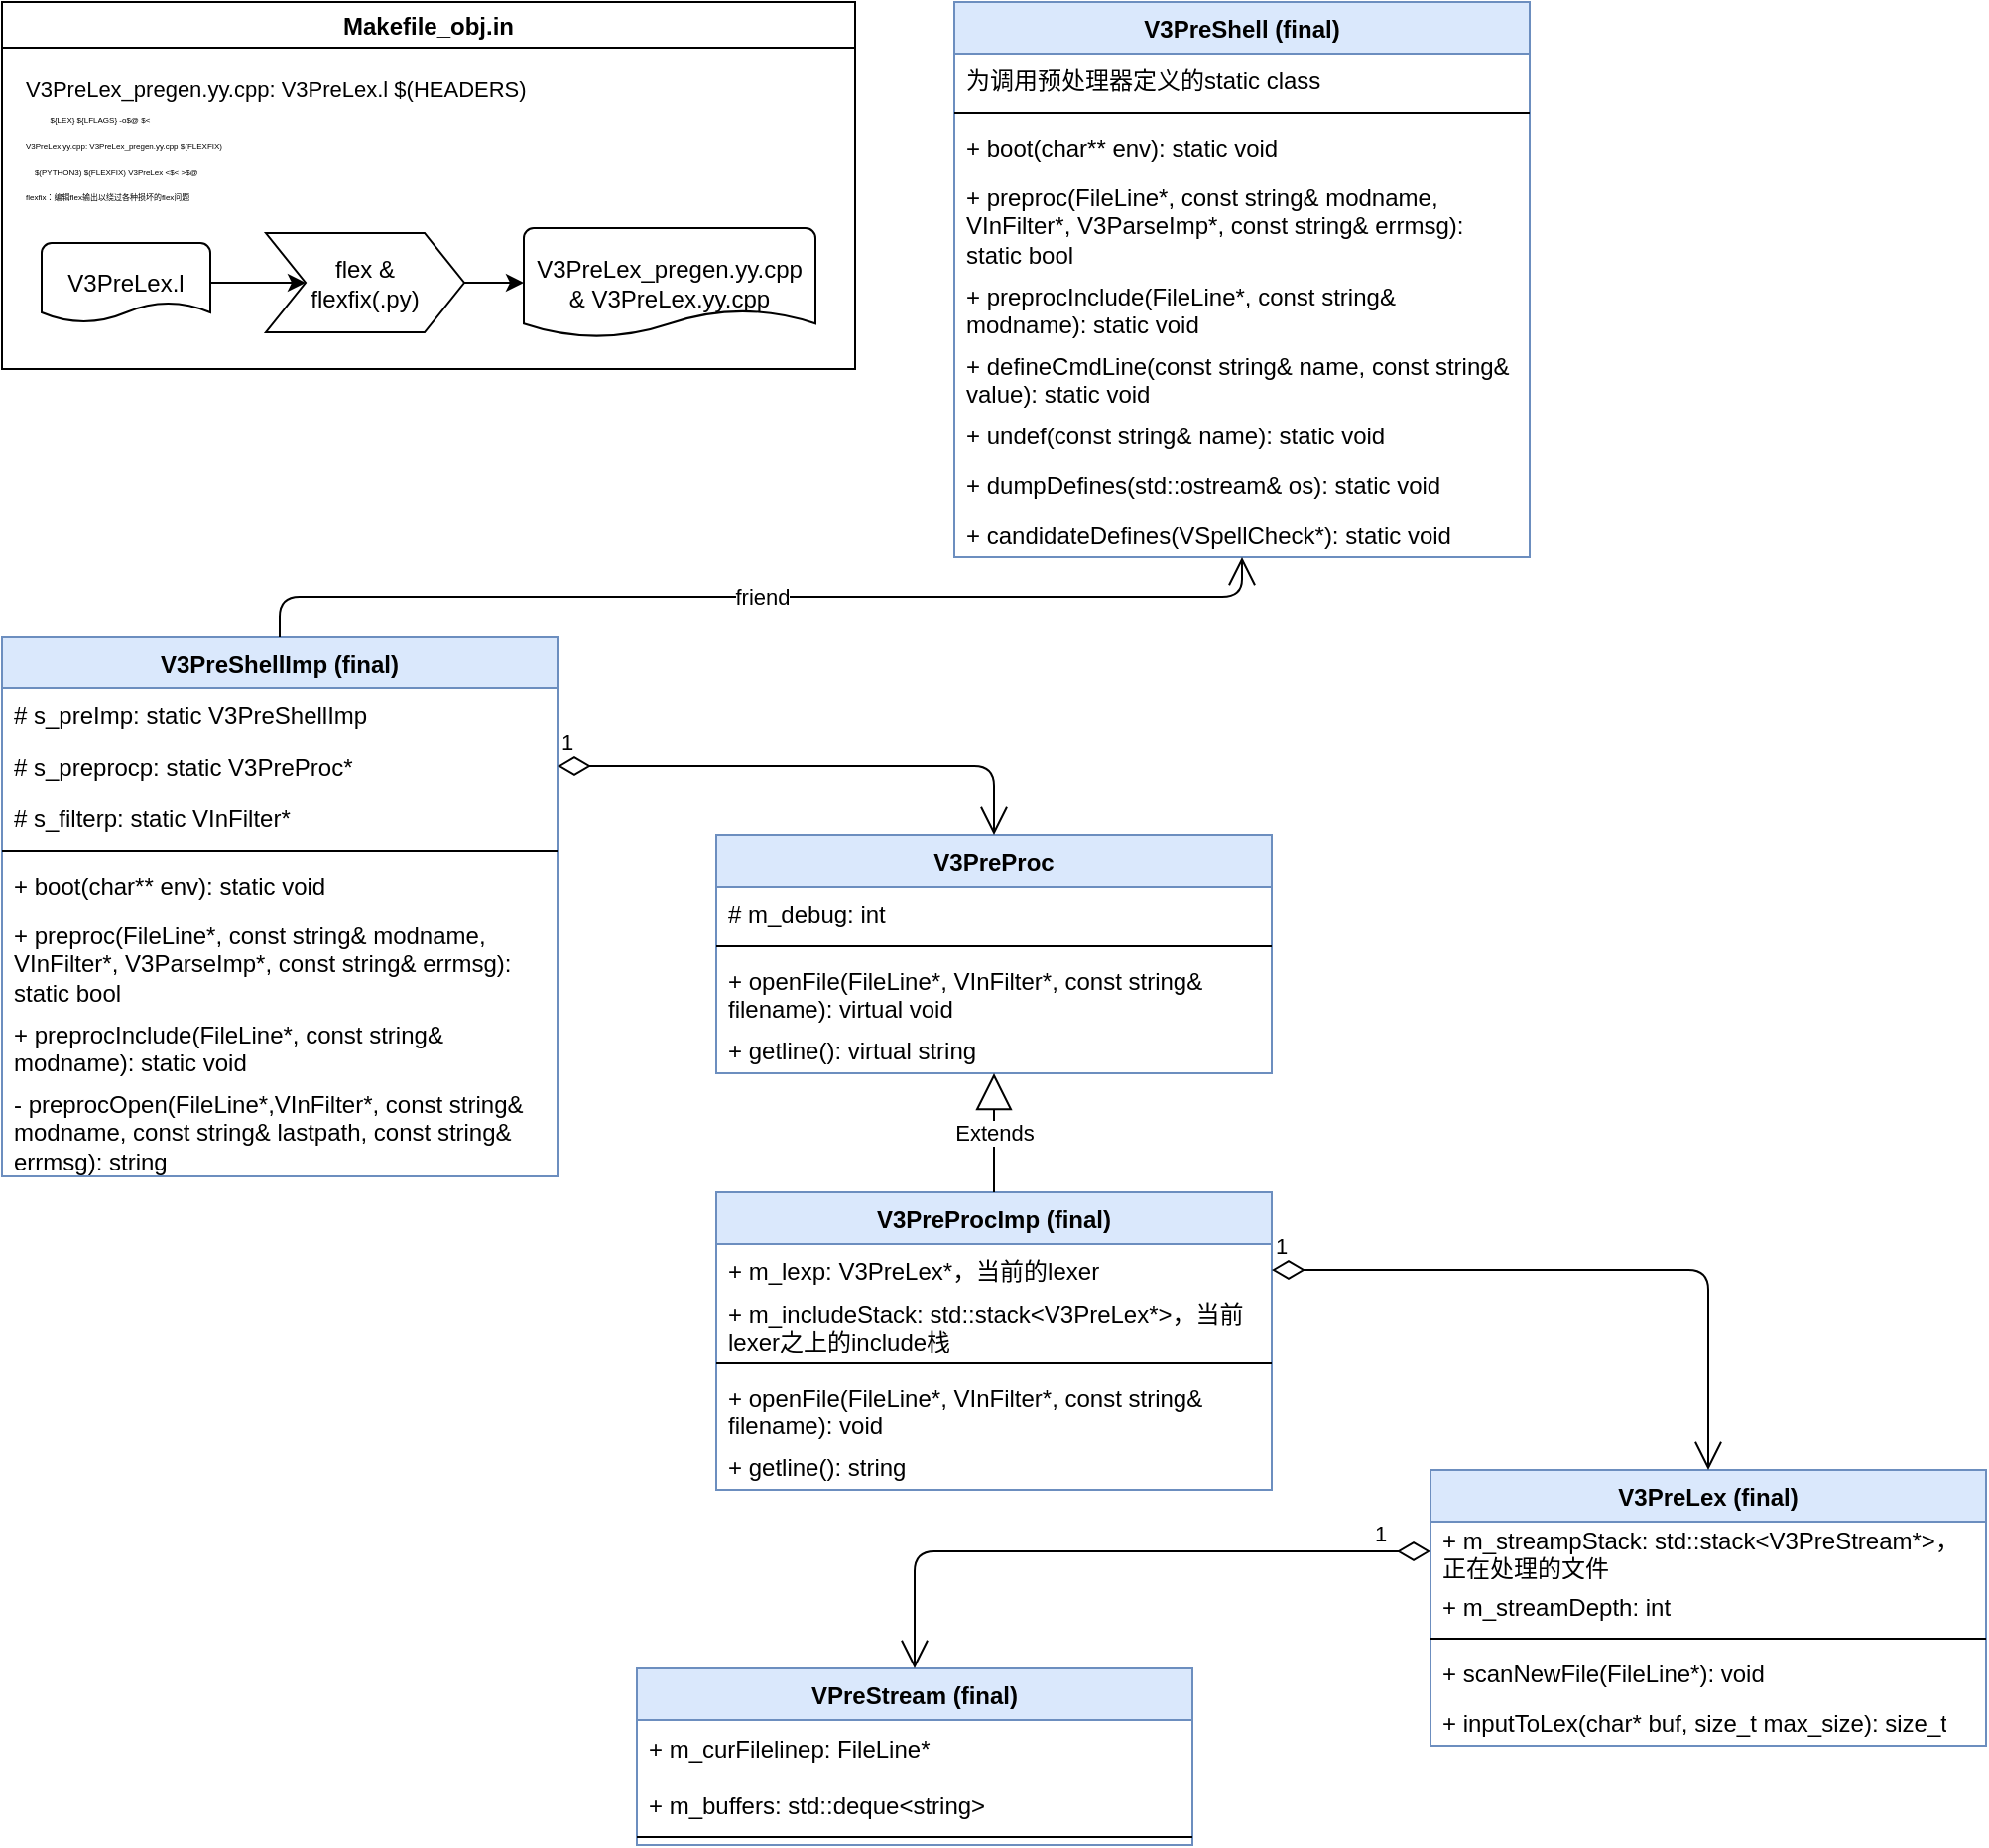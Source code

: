 <mxfile version="14.8.4" type="github">
  <diagram id="IGmrRcJs-5kOvxcU8E9H" name="第 1 页">
    <mxGraphModel dx="2571" dy="762" grid="1" gridSize="10" guides="1" tooltips="1" connect="1" arrows="1" fold="1" page="1" pageScale="1" pageWidth="1169" pageHeight="827" math="0" shadow="0">
      <root>
        <mxCell id="0" />
        <mxCell id="1" parent="0" />
        <mxCell id="jy8tWq2FMprEvK_Brc5D-1" value="Makefile_obj.in" style="swimlane;strokeWidth=1;" vertex="1" parent="1">
          <mxGeometry x="-1120" y="40" width="430" height="185" as="geometry" />
        </mxCell>
        <mxCell id="jy8tWq2FMprEvK_Brc5D-8" value="&lt;font style=&quot;font-size: 11px&quot;&gt;V3PreLex_pregen.yy.cpp: V3PreLex.l $(HEADERS)&lt;br&gt;&amp;nbsp; &amp;nbsp;&amp;nbsp;&lt;span style=&quot;font-size: 4px ; text-align: center&quot;&gt;${LEX} ${LFLAGS} -o$@ $&amp;lt;&lt;br&gt;V3PreLex.yy.cpp: V3PreLex_pregen.yy.cpp $(FLEXFIX)&lt;br&gt;&amp;nbsp; &amp;nbsp; $(PYTHON3) $(FLEXFIX) V3PreLex &amp;lt;$&amp;lt; &amp;gt;$@&lt;br&gt;flexfix：编辑flex输出以绕过各种损坏的flex问题&lt;br&gt;&lt;/span&gt;&lt;/font&gt;" style="text;whiteSpace=wrap;html=1;fontSize=4;verticalAlign=middle;align=left;" vertex="1" parent="jy8tWq2FMprEvK_Brc5D-1">
          <mxGeometry x="10" y="35" width="410" height="70" as="geometry" />
        </mxCell>
        <mxCell id="jy8tWq2FMprEvK_Brc5D-9" value="V3PreLex.l" style="strokeWidth=1;html=1;shape=mxgraph.flowchart.document2;whiteSpace=wrap;size=0.25;" vertex="1" parent="jy8tWq2FMprEvK_Brc5D-1">
          <mxGeometry x="20" y="121.5" width="85" height="40" as="geometry" />
        </mxCell>
        <mxCell id="jy8tWq2FMprEvK_Brc5D-10" value="flex &amp;amp;&lt;br&gt;flexfix(.py)" style="shape=step;perimeter=stepPerimeter;whiteSpace=wrap;html=1;fixedSize=1;strokeWidth=1;" vertex="1" parent="jy8tWq2FMprEvK_Brc5D-1">
          <mxGeometry x="133" y="116.5" width="100" height="50" as="geometry" />
        </mxCell>
        <mxCell id="jy8tWq2FMprEvK_Brc5D-11" value="" style="edgeStyle=orthogonalEdgeStyle;rounded=0;jumpSize=6;orthogonalLoop=1;jettySize=auto;html=1;strokeWidth=1;" edge="1" parent="jy8tWq2FMprEvK_Brc5D-1" source="jy8tWq2FMprEvK_Brc5D-9" target="jy8tWq2FMprEvK_Brc5D-10">
          <mxGeometry relative="1" as="geometry" />
        </mxCell>
        <mxCell id="jy8tWq2FMprEvK_Brc5D-12" value="V3PreLex_pregen.yy.cpp&lt;br&gt;&amp;amp;&amp;nbsp;V3PreLex.yy.cpp" style="strokeWidth=1;html=1;shape=mxgraph.flowchart.document2;whiteSpace=wrap;size=0.25;" vertex="1" parent="jy8tWq2FMprEvK_Brc5D-1">
          <mxGeometry x="263" y="114" width="147" height="55" as="geometry" />
        </mxCell>
        <mxCell id="jy8tWq2FMprEvK_Brc5D-13" value="" style="edgeStyle=orthogonalEdgeStyle;rounded=0;jumpSize=6;orthogonalLoop=1;jettySize=auto;html=1;strokeWidth=1;" edge="1" parent="jy8tWq2FMprEvK_Brc5D-1" source="jy8tWq2FMprEvK_Brc5D-10" target="jy8tWq2FMprEvK_Brc5D-12">
          <mxGeometry relative="1" as="geometry" />
        </mxCell>
        <mxCell id="jy8tWq2FMprEvK_Brc5D-14" value="V3PreShellImp (final)" style="swimlane;fontStyle=1;align=center;verticalAlign=top;childLayout=stackLayout;horizontal=1;startSize=26;horizontalStack=0;resizeParent=1;resizeParentMax=0;resizeLast=0;collapsible=1;marginBottom=0;fillColor=#dae8fc;strokeColor=#6c8ebf;" vertex="1" parent="1">
          <mxGeometry x="-1120" y="360" width="280" height="272" as="geometry">
            <mxRectangle x="-276.5" y="404" width="140" height="26" as="alternateBounds" />
          </mxGeometry>
        </mxCell>
        <mxCell id="jy8tWq2FMprEvK_Brc5D-15" value="# s_preImp: static V3PreShellImp" style="text;strokeColor=none;fillColor=none;align=left;verticalAlign=middle;spacingLeft=4;spacingRight=4;overflow=hidden;rotatable=0;points=[[0,0.5],[1,0.5]];portConstraint=eastwest;fontStyle=0" vertex="1" parent="jy8tWq2FMprEvK_Brc5D-14">
          <mxGeometry y="26" width="280" height="26" as="geometry" />
        </mxCell>
        <mxCell id="jy8tWq2FMprEvK_Brc5D-16" value="# s_preprocp: static V3PreProc*" style="text;strokeColor=none;fillColor=none;align=left;verticalAlign=middle;spacingLeft=4;spacingRight=4;overflow=hidden;rotatable=0;points=[[0,0.5],[1,0.5]];portConstraint=eastwest;" vertex="1" parent="jy8tWq2FMprEvK_Brc5D-14">
          <mxGeometry y="52" width="280" height="26" as="geometry" />
        </mxCell>
        <mxCell id="jy8tWq2FMprEvK_Brc5D-18" value="# s_filterp: static VInFilter*" style="text;strokeColor=none;fillColor=none;align=left;verticalAlign=middle;spacingLeft=4;spacingRight=4;overflow=hidden;rotatable=0;points=[[0,0.5],[1,0.5]];portConstraint=eastwest;" vertex="1" parent="jy8tWq2FMprEvK_Brc5D-14">
          <mxGeometry y="78" width="280" height="26" as="geometry" />
        </mxCell>
        <mxCell id="jy8tWq2FMprEvK_Brc5D-20" value="" style="line;strokeWidth=1;fillColor=none;align=left;verticalAlign=middle;spacingTop=-1;spacingLeft=3;spacingRight=3;rotatable=0;labelPosition=right;points=[];portConstraint=eastwest;" vertex="1" parent="jy8tWq2FMprEvK_Brc5D-14">
          <mxGeometry y="104" width="280" height="8" as="geometry" />
        </mxCell>
        <mxCell id="jy8tWq2FMprEvK_Brc5D-34" value="+ boot(char** env): static void" style="text;strokeColor=none;fillColor=none;align=left;verticalAlign=top;spacingLeft=4;spacingRight=4;overflow=hidden;rotatable=0;points=[[0,0.5],[1,0.5]];portConstraint=eastwest;" vertex="1" parent="jy8tWq2FMprEvK_Brc5D-14">
          <mxGeometry y="112" width="280" height="25" as="geometry" />
        </mxCell>
        <mxCell id="jy8tWq2FMprEvK_Brc5D-36" value="+ preproc(FileLine*, const string&amp; modname, VInFilter*, V3ParseImp*, const string&amp; errmsg): static bool" style="text;strokeColor=none;fillColor=none;align=left;verticalAlign=top;spacingLeft=4;spacingRight=4;overflow=hidden;rotatable=0;points=[[0,0.5],[1,0.5]];portConstraint=eastwest;whiteSpace=wrap;" vertex="1" parent="jy8tWq2FMprEvK_Brc5D-14">
          <mxGeometry y="137" width="280" height="50" as="geometry" />
        </mxCell>
        <mxCell id="jy8tWq2FMprEvK_Brc5D-37" value="+ preprocInclude(FileLine*, const string&amp; modname): static void" style="text;strokeColor=none;fillColor=none;align=left;verticalAlign=top;spacingLeft=4;spacingRight=4;overflow=hidden;rotatable=0;points=[[0,0.5],[1,0.5]];portConstraint=eastwest;whiteSpace=wrap;" vertex="1" parent="jy8tWq2FMprEvK_Brc5D-14">
          <mxGeometry y="187" width="280" height="35" as="geometry" />
        </mxCell>
        <mxCell id="jy8tWq2FMprEvK_Brc5D-38" value="- preprocOpen(FileLine*,VInFilter*, const string&amp; modname, const string&amp; lastpath, const string&amp; errmsg): string" style="text;strokeColor=none;fillColor=none;align=left;verticalAlign=top;spacingLeft=4;spacingRight=4;overflow=hidden;rotatable=0;points=[[0,0.5],[1,0.5]];portConstraint=eastwest;whiteSpace=wrap;" vertex="1" parent="jy8tWq2FMprEvK_Brc5D-14">
          <mxGeometry y="222" width="280" height="50" as="geometry" />
        </mxCell>
        <mxCell id="jy8tWq2FMprEvK_Brc5D-23" value="V3PreShell (final)" style="swimlane;fontStyle=1;align=center;verticalAlign=top;childLayout=stackLayout;horizontal=1;startSize=26;horizontalStack=0;resizeParent=1;resizeParentMax=0;resizeLast=0;collapsible=1;marginBottom=0;fillColor=#dae8fc;strokeColor=#6c8ebf;" vertex="1" parent="1">
          <mxGeometry x="-640" y="40" width="290" height="280" as="geometry">
            <mxRectangle x="-530" y="330" width="120" height="26" as="alternateBounds" />
          </mxGeometry>
        </mxCell>
        <mxCell id="jy8tWq2FMprEvK_Brc5D-24" value="为调用预处理器定义的static class" style="text;strokeColor=none;fillColor=none;align=left;verticalAlign=top;spacingLeft=4;spacingRight=4;overflow=hidden;rotatable=0;points=[[0,0.5],[1,0.5]];portConstraint=eastwest;" vertex="1" parent="jy8tWq2FMprEvK_Brc5D-23">
          <mxGeometry y="26" width="290" height="26" as="geometry" />
        </mxCell>
        <mxCell id="jy8tWq2FMprEvK_Brc5D-25" value="" style="line;strokeWidth=1;fillColor=none;align=left;verticalAlign=middle;spacingTop=-1;spacingLeft=3;spacingRight=3;rotatable=0;labelPosition=right;points=[];portConstraint=eastwest;" vertex="1" parent="jy8tWq2FMprEvK_Brc5D-23">
          <mxGeometry y="52" width="290" height="8" as="geometry" />
        </mxCell>
        <mxCell id="jy8tWq2FMprEvK_Brc5D-26" value="+ boot(char** env): static void" style="text;strokeColor=none;fillColor=none;align=left;verticalAlign=top;spacingLeft=4;spacingRight=4;overflow=hidden;rotatable=0;points=[[0,0.5],[1,0.5]];portConstraint=eastwest;" vertex="1" parent="jy8tWq2FMprEvK_Brc5D-23">
          <mxGeometry y="60" width="290" height="25" as="geometry" />
        </mxCell>
        <mxCell id="jy8tWq2FMprEvK_Brc5D-27" value="+ preproc(FileLine*, const string&amp; modname, VInFilter*, V3ParseImp*, const string&amp; errmsg): static bool" style="text;strokeColor=none;fillColor=none;align=left;verticalAlign=top;spacingLeft=4;spacingRight=4;overflow=hidden;rotatable=0;points=[[0,0.5],[1,0.5]];portConstraint=eastwest;whiteSpace=wrap;" vertex="1" parent="jy8tWq2FMprEvK_Brc5D-23">
          <mxGeometry y="85" width="290" height="50" as="geometry" />
        </mxCell>
        <mxCell id="jy8tWq2FMprEvK_Brc5D-28" value="+ preprocInclude(FileLine*, const string&amp; modname): static void" style="text;strokeColor=none;fillColor=none;align=left;verticalAlign=top;spacingLeft=4;spacingRight=4;overflow=hidden;rotatable=0;points=[[0,0.5],[1,0.5]];portConstraint=eastwest;whiteSpace=wrap;" vertex="1" parent="jy8tWq2FMprEvK_Brc5D-23">
          <mxGeometry y="135" width="290" height="35" as="geometry" />
        </mxCell>
        <mxCell id="jy8tWq2FMprEvK_Brc5D-29" value="+ defineCmdLine(const string&amp; name, const string&amp; value): static void" style="text;strokeColor=none;fillColor=none;align=left;verticalAlign=top;spacingLeft=4;spacingRight=4;overflow=hidden;rotatable=0;points=[[0,0.5],[1,0.5]];portConstraint=eastwest;whiteSpace=wrap;" vertex="1" parent="jy8tWq2FMprEvK_Brc5D-23">
          <mxGeometry y="170" width="290" height="35" as="geometry" />
        </mxCell>
        <mxCell id="jy8tWq2FMprEvK_Brc5D-30" value="+ undef(const string&amp; name): static void" style="text;strokeColor=none;fillColor=none;align=left;verticalAlign=top;spacingLeft=4;spacingRight=4;overflow=hidden;rotatable=0;points=[[0,0.5],[1,0.5]];portConstraint=eastwest;whiteSpace=wrap;" vertex="1" parent="jy8tWq2FMprEvK_Brc5D-23">
          <mxGeometry y="205" width="290" height="25" as="geometry" />
        </mxCell>
        <mxCell id="jy8tWq2FMprEvK_Brc5D-31" value="+ dumpDefines(std::ostream&amp; os): static void" style="text;strokeColor=none;fillColor=none;align=left;verticalAlign=top;spacingLeft=4;spacingRight=4;overflow=hidden;rotatable=0;points=[[0,0.5],[1,0.5]];portConstraint=eastwest;whiteSpace=wrap;" vertex="1" parent="jy8tWq2FMprEvK_Brc5D-23">
          <mxGeometry y="230" width="290" height="25" as="geometry" />
        </mxCell>
        <mxCell id="jy8tWq2FMprEvK_Brc5D-32" value="+ candidateDefines(VSpellCheck*): static void" style="text;strokeColor=none;fillColor=none;align=left;verticalAlign=top;spacingLeft=4;spacingRight=4;overflow=hidden;rotatable=0;points=[[0,0.5],[1,0.5]];portConstraint=eastwest;whiteSpace=wrap;" vertex="1" parent="jy8tWq2FMprEvK_Brc5D-23">
          <mxGeometry y="255" width="290" height="25" as="geometry" />
        </mxCell>
        <mxCell id="jy8tWq2FMprEvK_Brc5D-33" value="friend" style="endArrow=open;endFill=1;endSize=12;html=1;exitX=0.5;exitY=0;exitDx=0;exitDy=0;edgeStyle=orthogonalEdgeStyle;" edge="1" parent="1" source="jy8tWq2FMprEvK_Brc5D-14" target="jy8tWq2FMprEvK_Brc5D-23">
          <mxGeometry width="160" relative="1" as="geometry">
            <mxPoint x="-1060" y="320" as="sourcePoint" />
            <mxPoint x="-900" y="320" as="targetPoint" />
          </mxGeometry>
        </mxCell>
        <mxCell id="jy8tWq2FMprEvK_Brc5D-39" value="V3PreProc" style="swimlane;fontStyle=1;align=center;verticalAlign=top;childLayout=stackLayout;horizontal=1;startSize=26;horizontalStack=0;resizeParent=1;resizeParentMax=0;resizeLast=0;collapsible=1;marginBottom=0;fillColor=#dae8fc;strokeColor=#6c8ebf;" vertex="1" parent="1">
          <mxGeometry x="-760" y="460" width="280" height="120" as="geometry">
            <mxRectangle x="-276.5" y="404" width="140" height="26" as="alternateBounds" />
          </mxGeometry>
        </mxCell>
        <mxCell id="jy8tWq2FMprEvK_Brc5D-42" value="# m_debug: int" style="text;strokeColor=none;fillColor=none;align=left;verticalAlign=middle;spacingLeft=4;spacingRight=4;overflow=hidden;rotatable=0;points=[[0,0.5],[1,0.5]];portConstraint=eastwest;" vertex="1" parent="jy8tWq2FMprEvK_Brc5D-39">
          <mxGeometry y="26" width="280" height="26" as="geometry" />
        </mxCell>
        <mxCell id="jy8tWq2FMprEvK_Brc5D-43" value="" style="line;strokeWidth=1;fillColor=none;align=left;verticalAlign=middle;spacingTop=-1;spacingLeft=3;spacingRight=3;rotatable=0;labelPosition=right;points=[];portConstraint=eastwest;" vertex="1" parent="jy8tWq2FMprEvK_Brc5D-39">
          <mxGeometry y="52" width="280" height="8" as="geometry" />
        </mxCell>
        <mxCell id="jy8tWq2FMprEvK_Brc5D-44" value="+ openFile(FileLine*, VInFilter*, const string&amp; filename): virtual void" style="text;strokeColor=none;fillColor=none;align=left;verticalAlign=top;spacingLeft=4;spacingRight=4;overflow=hidden;rotatable=0;points=[[0,0.5],[1,0.5]];portConstraint=eastwest;whiteSpace=wrap;" vertex="1" parent="jy8tWq2FMprEvK_Brc5D-39">
          <mxGeometry y="60" width="280" height="35" as="geometry" />
        </mxCell>
        <mxCell id="jy8tWq2FMprEvK_Brc5D-46" value="+ getline(): virtual string" style="text;strokeColor=none;fillColor=none;align=left;verticalAlign=top;spacingLeft=4;spacingRight=4;overflow=hidden;rotatable=0;points=[[0,0.5],[1,0.5]];portConstraint=eastwest;whiteSpace=wrap;" vertex="1" parent="jy8tWq2FMprEvK_Brc5D-39">
          <mxGeometry y="95" width="280" height="25" as="geometry" />
        </mxCell>
        <mxCell id="jy8tWq2FMprEvK_Brc5D-48" value="1" style="endArrow=open;html=1;endSize=12;startArrow=diamondThin;startSize=14;startFill=0;edgeStyle=orthogonalEdgeStyle;align=left;verticalAlign=bottom;" edge="1" parent="1" source="jy8tWq2FMprEvK_Brc5D-16" target="jy8tWq2FMprEvK_Brc5D-39">
          <mxGeometry x="-1" y="3" relative="1" as="geometry">
            <mxPoint x="-770" y="258" as="sourcePoint" />
            <mxPoint x="-850" y="445" as="targetPoint" />
          </mxGeometry>
        </mxCell>
        <mxCell id="jy8tWq2FMprEvK_Brc5D-49" value="V3PreProcImp (final)" style="swimlane;fontStyle=1;align=center;verticalAlign=top;childLayout=stackLayout;horizontal=1;startSize=26;horizontalStack=0;resizeParent=1;resizeParentMax=0;resizeLast=0;collapsible=1;marginBottom=0;fillColor=#dae8fc;strokeColor=#6c8ebf;" vertex="1" parent="1">
          <mxGeometry x="-760" y="640" width="280" height="150" as="geometry">
            <mxRectangle x="-276.5" y="404" width="140" height="26" as="alternateBounds" />
          </mxGeometry>
        </mxCell>
        <mxCell id="jy8tWq2FMprEvK_Brc5D-50" value="+ m_lexp: V3PreLex*，当前的lexer" style="text;strokeColor=none;fillColor=none;align=left;verticalAlign=middle;spacingLeft=4;spacingRight=4;overflow=hidden;rotatable=0;points=[[0,0.5],[1,0.5]];portConstraint=eastwest;" vertex="1" parent="jy8tWq2FMprEvK_Brc5D-49">
          <mxGeometry y="26" width="280" height="26" as="geometry" />
        </mxCell>
        <mxCell id="jy8tWq2FMprEvK_Brc5D-55" value="+ m_includeStack: std::stack&lt;V3PreLex*&gt;，当前lexer之上的include栈" style="text;strokeColor=none;fillColor=none;align=left;verticalAlign=middle;spacingLeft=4;spacingRight=4;overflow=hidden;rotatable=0;points=[[0,0.5],[1,0.5]];portConstraint=eastwest;whiteSpace=wrap;" vertex="1" parent="jy8tWq2FMprEvK_Brc5D-49">
          <mxGeometry y="52" width="280" height="30" as="geometry" />
        </mxCell>
        <mxCell id="jy8tWq2FMprEvK_Brc5D-51" value="" style="line;strokeWidth=1;fillColor=none;align=left;verticalAlign=middle;spacingTop=-1;spacingLeft=3;spacingRight=3;rotatable=0;labelPosition=right;points=[];portConstraint=eastwest;" vertex="1" parent="jy8tWq2FMprEvK_Brc5D-49">
          <mxGeometry y="82" width="280" height="8" as="geometry" />
        </mxCell>
        <mxCell id="jy8tWq2FMprEvK_Brc5D-52" value="+ openFile(FileLine*, VInFilter*, const string&amp; filename): void" style="text;strokeColor=none;fillColor=none;align=left;verticalAlign=top;spacingLeft=4;spacingRight=4;overflow=hidden;rotatable=0;points=[[0,0.5],[1,0.5]];portConstraint=eastwest;whiteSpace=wrap;" vertex="1" parent="jy8tWq2FMprEvK_Brc5D-49">
          <mxGeometry y="90" width="280" height="35" as="geometry" />
        </mxCell>
        <mxCell id="jy8tWq2FMprEvK_Brc5D-53" value="+ getline(): string" style="text;strokeColor=none;fillColor=none;align=left;verticalAlign=top;spacingLeft=4;spacingRight=4;overflow=hidden;rotatable=0;points=[[0,0.5],[1,0.5]];portConstraint=eastwest;whiteSpace=wrap;" vertex="1" parent="jy8tWq2FMprEvK_Brc5D-49">
          <mxGeometry y="125" width="280" height="25" as="geometry" />
        </mxCell>
        <mxCell id="jy8tWq2FMprEvK_Brc5D-54" value="Extends" style="endArrow=block;endSize=16;endFill=0;html=1;edgeStyle=orthogonalEdgeStyle;exitX=0.5;exitY=0;exitDx=0;exitDy=0;" edge="1" parent="1" source="jy8tWq2FMprEvK_Brc5D-49" target="jy8tWq2FMprEvK_Brc5D-39">
          <mxGeometry width="160" relative="1" as="geometry">
            <mxPoint x="-470" y="430" as="sourcePoint" />
            <mxPoint x="-300" y="300" as="targetPoint" />
          </mxGeometry>
        </mxCell>
        <mxCell id="jy8tWq2FMprEvK_Brc5D-56" value="V3PreLex (final)" style="swimlane;fontStyle=1;align=center;verticalAlign=top;childLayout=stackLayout;horizontal=1;startSize=26;horizontalStack=0;resizeParent=1;resizeParentMax=0;resizeLast=0;collapsible=1;marginBottom=0;fillColor=#dae8fc;strokeColor=#6c8ebf;" vertex="1" parent="1">
          <mxGeometry x="-400" y="780" width="280" height="139" as="geometry">
            <mxRectangle x="-276.5" y="404" width="140" height="26" as="alternateBounds" />
          </mxGeometry>
        </mxCell>
        <mxCell id="jy8tWq2FMprEvK_Brc5D-58" value="+ m_streampStack: std::stack&lt;V3PreStream*&gt;，正在处理的文件" style="text;strokeColor=none;fillColor=none;align=left;verticalAlign=middle;spacingLeft=4;spacingRight=4;overflow=hidden;rotatable=0;points=[[0,0.5],[1,0.5]];portConstraint=eastwest;whiteSpace=wrap;" vertex="1" parent="jy8tWq2FMprEvK_Brc5D-56">
          <mxGeometry y="26" width="280" height="30" as="geometry" />
        </mxCell>
        <mxCell id="jy8tWq2FMprEvK_Brc5D-57" value="+ m_streamDepth: int" style="text;strokeColor=none;fillColor=none;align=left;verticalAlign=middle;spacingLeft=4;spacingRight=4;overflow=hidden;rotatable=0;points=[[0,0.5],[1,0.5]];portConstraint=eastwest;" vertex="1" parent="jy8tWq2FMprEvK_Brc5D-56">
          <mxGeometry y="56" width="280" height="25" as="geometry" />
        </mxCell>
        <mxCell id="jy8tWq2FMprEvK_Brc5D-59" value="" style="line;strokeWidth=1;fillColor=none;align=left;verticalAlign=middle;spacingTop=-1;spacingLeft=3;spacingRight=3;rotatable=0;labelPosition=right;points=[];portConstraint=eastwest;" vertex="1" parent="jy8tWq2FMprEvK_Brc5D-56">
          <mxGeometry y="81" width="280" height="8" as="geometry" />
        </mxCell>
        <mxCell id="jy8tWq2FMprEvK_Brc5D-60" value="+ scanNewFile(FileLine*): void" style="text;strokeColor=none;fillColor=none;align=left;verticalAlign=top;spacingLeft=4;spacingRight=4;overflow=hidden;rotatable=0;points=[[0,0.5],[1,0.5]];portConstraint=eastwest;whiteSpace=wrap;" vertex="1" parent="jy8tWq2FMprEvK_Brc5D-56">
          <mxGeometry y="89" width="280" height="25" as="geometry" />
        </mxCell>
        <mxCell id="jy8tWq2FMprEvK_Brc5D-61" value="+ inputToLex(char* buf, size_t max_size): size_t" style="text;strokeColor=none;fillColor=none;align=left;verticalAlign=top;spacingLeft=4;spacingRight=4;overflow=hidden;rotatable=0;points=[[0,0.5],[1,0.5]];portConstraint=eastwest;whiteSpace=wrap;" vertex="1" parent="jy8tWq2FMprEvK_Brc5D-56">
          <mxGeometry y="114" width="280" height="25" as="geometry" />
        </mxCell>
        <mxCell id="jy8tWq2FMprEvK_Brc5D-62" value="1" style="endArrow=open;html=1;endSize=12;startArrow=diamondThin;startSize=14;startFill=0;edgeStyle=orthogonalEdgeStyle;align=left;verticalAlign=bottom;entryX=0.5;entryY=0;entryDx=0;entryDy=0;" edge="1" parent="1" source="jy8tWq2FMprEvK_Brc5D-50" target="jy8tWq2FMprEvK_Brc5D-56">
          <mxGeometry x="-1" y="3" relative="1" as="geometry">
            <mxPoint x="-790" y="445" as="sourcePoint" />
            <mxPoint x="-560.0" y="480" as="targetPoint" />
          </mxGeometry>
        </mxCell>
        <mxCell id="jy8tWq2FMprEvK_Brc5D-63" value="VPreStream (final)" style="swimlane;fontStyle=1;align=center;verticalAlign=top;childLayout=stackLayout;horizontal=1;startSize=26;horizontalStack=0;resizeParent=1;resizeParentMax=0;resizeLast=0;collapsible=1;marginBottom=0;fillColor=#dae8fc;strokeColor=#6c8ebf;" vertex="1" parent="1">
          <mxGeometry x="-800" y="880" width="280" height="89" as="geometry">
            <mxRectangle x="-276.5" y="404" width="140" height="26" as="alternateBounds" />
          </mxGeometry>
        </mxCell>
        <mxCell id="jy8tWq2FMprEvK_Brc5D-64" value="+ m_curFilelinep: FileLine*" style="text;strokeColor=none;fillColor=none;align=left;verticalAlign=middle;spacingLeft=4;spacingRight=4;overflow=hidden;rotatable=0;points=[[0,0.5],[1,0.5]];portConstraint=eastwest;whiteSpace=wrap;" vertex="1" parent="jy8tWq2FMprEvK_Brc5D-63">
          <mxGeometry y="26" width="280" height="30" as="geometry" />
        </mxCell>
        <mxCell id="jy8tWq2FMprEvK_Brc5D-65" value="+ m_buffers: std::deque&lt;string&gt;" style="text;strokeColor=none;fillColor=none;align=left;verticalAlign=middle;spacingLeft=4;spacingRight=4;overflow=hidden;rotatable=0;points=[[0,0.5],[1,0.5]];portConstraint=eastwest;" vertex="1" parent="jy8tWq2FMprEvK_Brc5D-63">
          <mxGeometry y="56" width="280" height="25" as="geometry" />
        </mxCell>
        <mxCell id="jy8tWq2FMprEvK_Brc5D-66" value="" style="line;strokeWidth=1;fillColor=none;align=left;verticalAlign=middle;spacingTop=-1;spacingLeft=3;spacingRight=3;rotatable=0;labelPosition=right;points=[];portConstraint=eastwest;" vertex="1" parent="jy8tWq2FMprEvK_Brc5D-63">
          <mxGeometry y="81" width="280" height="8" as="geometry" />
        </mxCell>
        <mxCell id="jy8tWq2FMprEvK_Brc5D-69" value="1" style="endArrow=open;html=1;endSize=12;startArrow=diamondThin;startSize=14;startFill=0;edgeStyle=orthogonalEdgeStyle;align=left;verticalAlign=bottom;entryX=0.5;entryY=0;entryDx=0;entryDy=0;" edge="1" parent="1" source="jy8tWq2FMprEvK_Brc5D-58" target="jy8tWq2FMprEvK_Brc5D-63">
          <mxGeometry x="-0.812" relative="1" as="geometry">
            <mxPoint x="-470" y="689" as="sourcePoint" />
            <mxPoint x="-250" y="730" as="targetPoint" />
            <mxPoint as="offset" />
          </mxGeometry>
        </mxCell>
      </root>
    </mxGraphModel>
  </diagram>
</mxfile>
